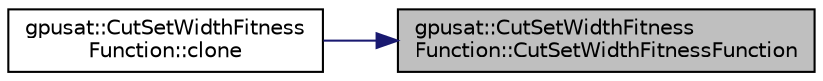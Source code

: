 digraph "gpusat::CutSetWidthFitnessFunction::CutSetWidthFitnessFunction"
{
 // INTERACTIVE_SVG=YES
 // LATEX_PDF_SIZE
  edge [fontname="Helvetica",fontsize="10",labelfontname="Helvetica",labelfontsize="10"];
  node [fontname="Helvetica",fontsize="10",shape=record];
  rankdir="RL";
  Node1 [label="gpusat::CutSetWidthFitness\lFunction::CutSetWidthFitnessFunction",height=0.2,width=0.4,color="black", fillcolor="grey75", style="filled", fontcolor="black",tooltip=" "];
  Node1 -> Node2 [dir="back",color="midnightblue",fontsize="10",style="solid",fontname="Helvetica"];
  Node2 [label="gpusat::CutSetWidthFitness\lFunction::clone",height=0.2,width=0.4,color="black", fillcolor="white", style="filled",URL="$classgpusat_1_1_cut_set_width_fitness_function.html#a3f392357f0366a2f9b0b3e711ce8b199",tooltip=" "];
}
